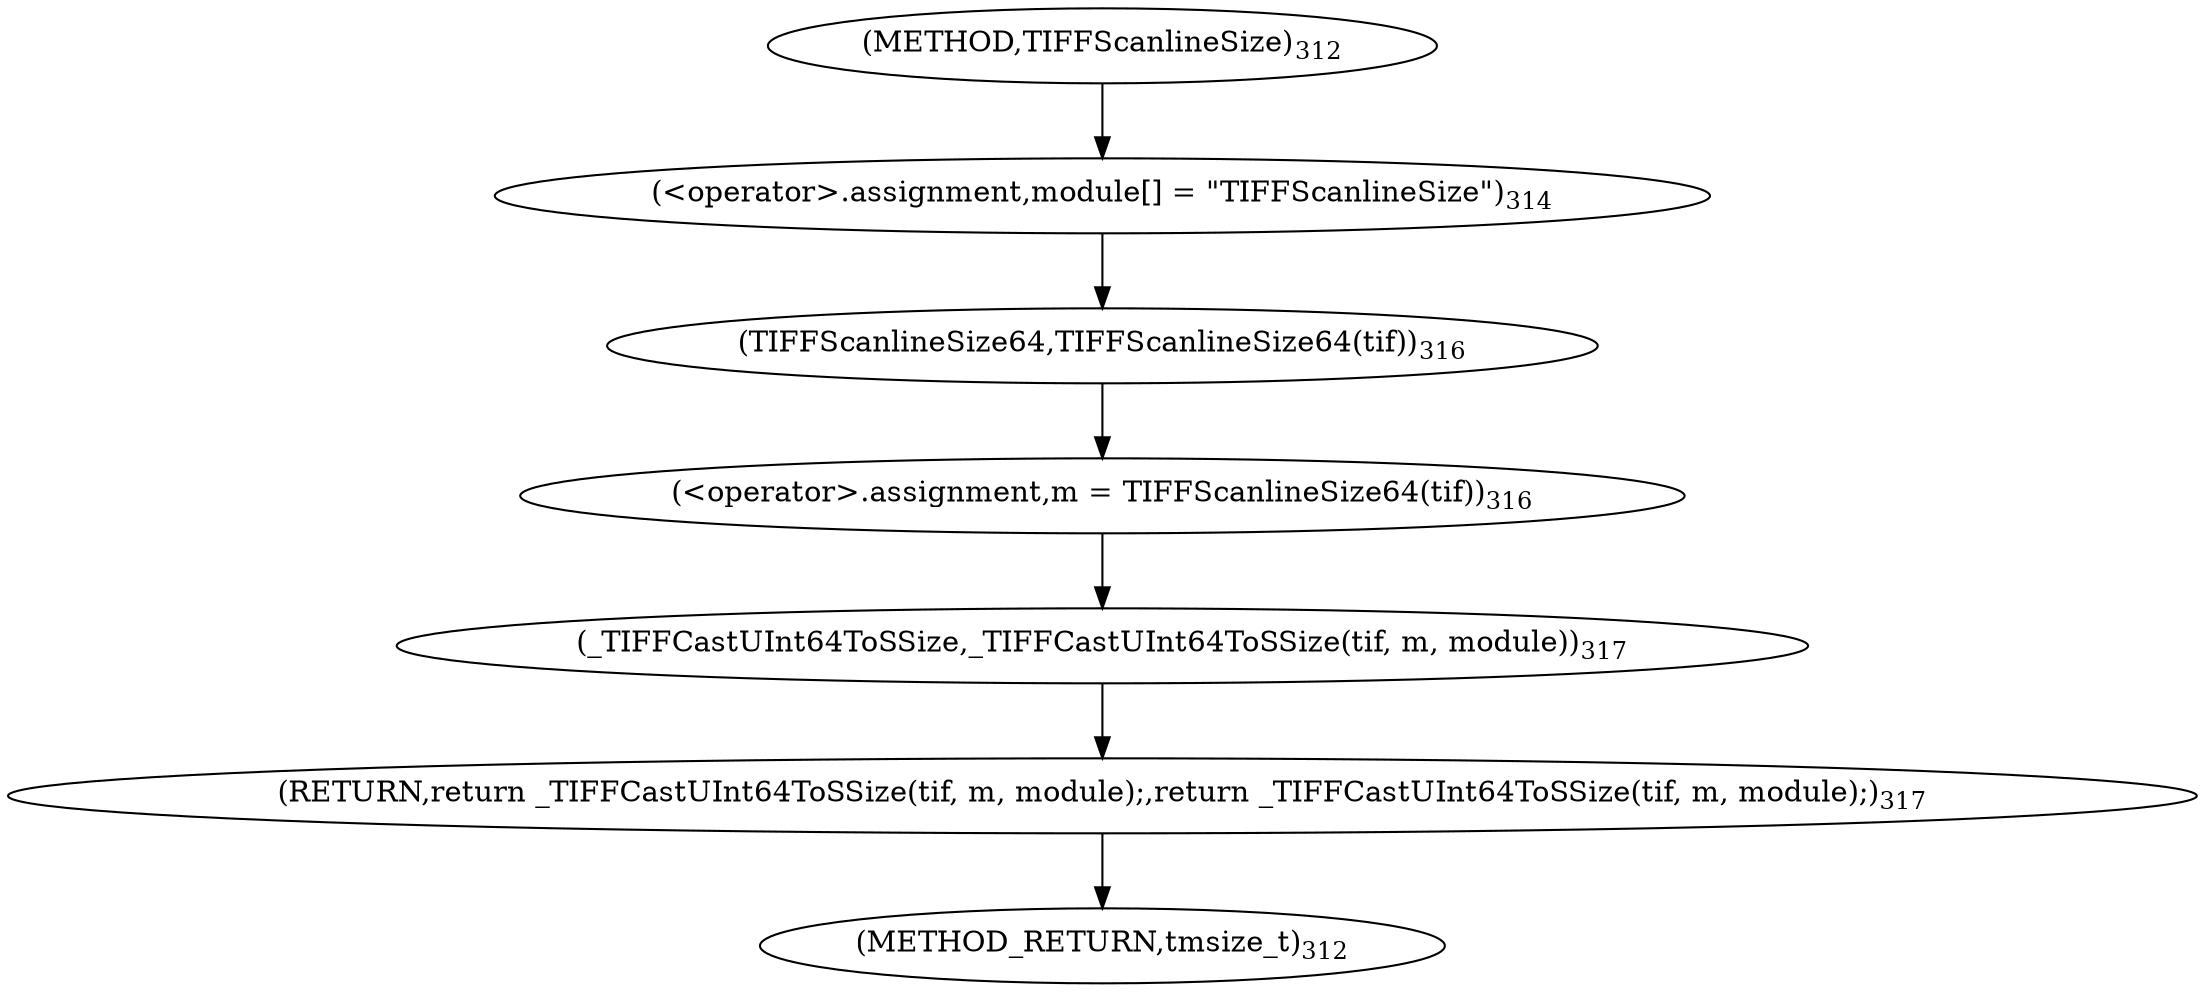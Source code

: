 digraph "TIFFScanlineSize" {  
"11656" [label = <(&lt;operator&gt;.assignment,module[] = &quot;TIFFScanlineSize&quot;)<SUB>314</SUB>> ]
"11660" [label = <(&lt;operator&gt;.assignment,m = TIFFScanlineSize64(tif))<SUB>316</SUB>> ]
"11664" [label = <(RETURN,return _TIFFCastUInt64ToSSize(tif, m, module);,return _TIFFCastUInt64ToSSize(tif, m, module);)<SUB>317</SUB>> ]
"11662" [label = <(TIFFScanlineSize64,TIFFScanlineSize64(tif))<SUB>316</SUB>> ]
"11665" [label = <(_TIFFCastUInt64ToSSize,_TIFFCastUInt64ToSSize(tif, m, module))<SUB>317</SUB>> ]
"11652" [label = <(METHOD,TIFFScanlineSize)<SUB>312</SUB>> ]
"11669" [label = <(METHOD_RETURN,tmsize_t)<SUB>312</SUB>> ]
  "11656" -> "11662" 
  "11660" -> "11665" 
  "11664" -> "11669" 
  "11662" -> "11660" 
  "11665" -> "11664" 
  "11652" -> "11656" 
}
